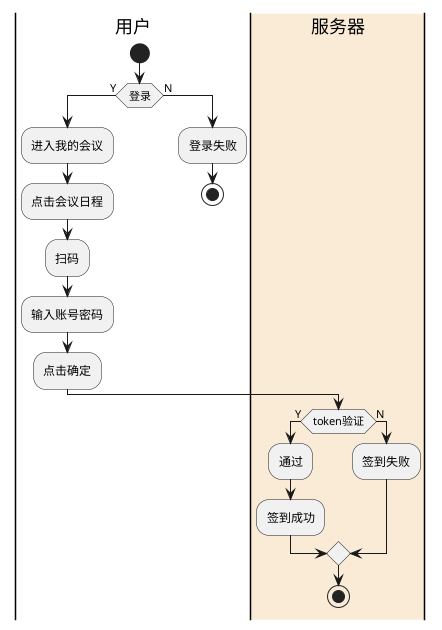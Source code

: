 @startuml
skinparam wrapWidth 100
|用户|
start
if(登录) then(Y)
    :进入我的会议;
    :点击会议日程;
    :扫码;
    :输入账号密码;
    :点击确定;
    |#AntiqueWhite|服务器|
        if(token验证) then(Y)
            :通过;
            :签到成功;
        else(N)
            :签到失败;
        endif
        stop
|用户|
else(N)
    :登录失败;
    stop
@enduml